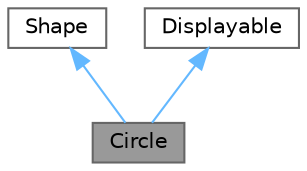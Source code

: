 digraph "Circle"
{
 // LATEX_PDF_SIZE
  bgcolor="transparent";
  edge [fontname=Helvetica,fontsize=10,labelfontname=Helvetica,labelfontsize=10];
  node [fontname=Helvetica,fontsize=10,shape=box,height=0.2,width=0.4];
  Node1 [id="Node000001",label="Circle",height=0.2,width=0.4,color="gray40", fillcolor="grey60", style="filled", fontcolor="black",tooltip="Circle Class defining the Circle attribute and behaviours."];
  Node2 -> Node1 [id="edge1_Node000001_Node000002",dir="back",color="steelblue1",style="solid",tooltip=" "];
  Node2 [id="Node000002",label="Shape",height=0.2,width=0.4,color="gray40", fillcolor="white", style="filled",URL="$class_shape.html",tooltip="Shape Abstract Class."];
  Node3 -> Node1 [id="edge2_Node000001_Node000003",dir="back",color="steelblue1",style="solid",tooltip=" "];
  Node3 [id="Node000003",label="Displayable",height=0.2,width=0.4,color="gray40", fillcolor="white", style="filled",URL="$class_displayable.html",tooltip="Displayable Abstract Class."];
}
